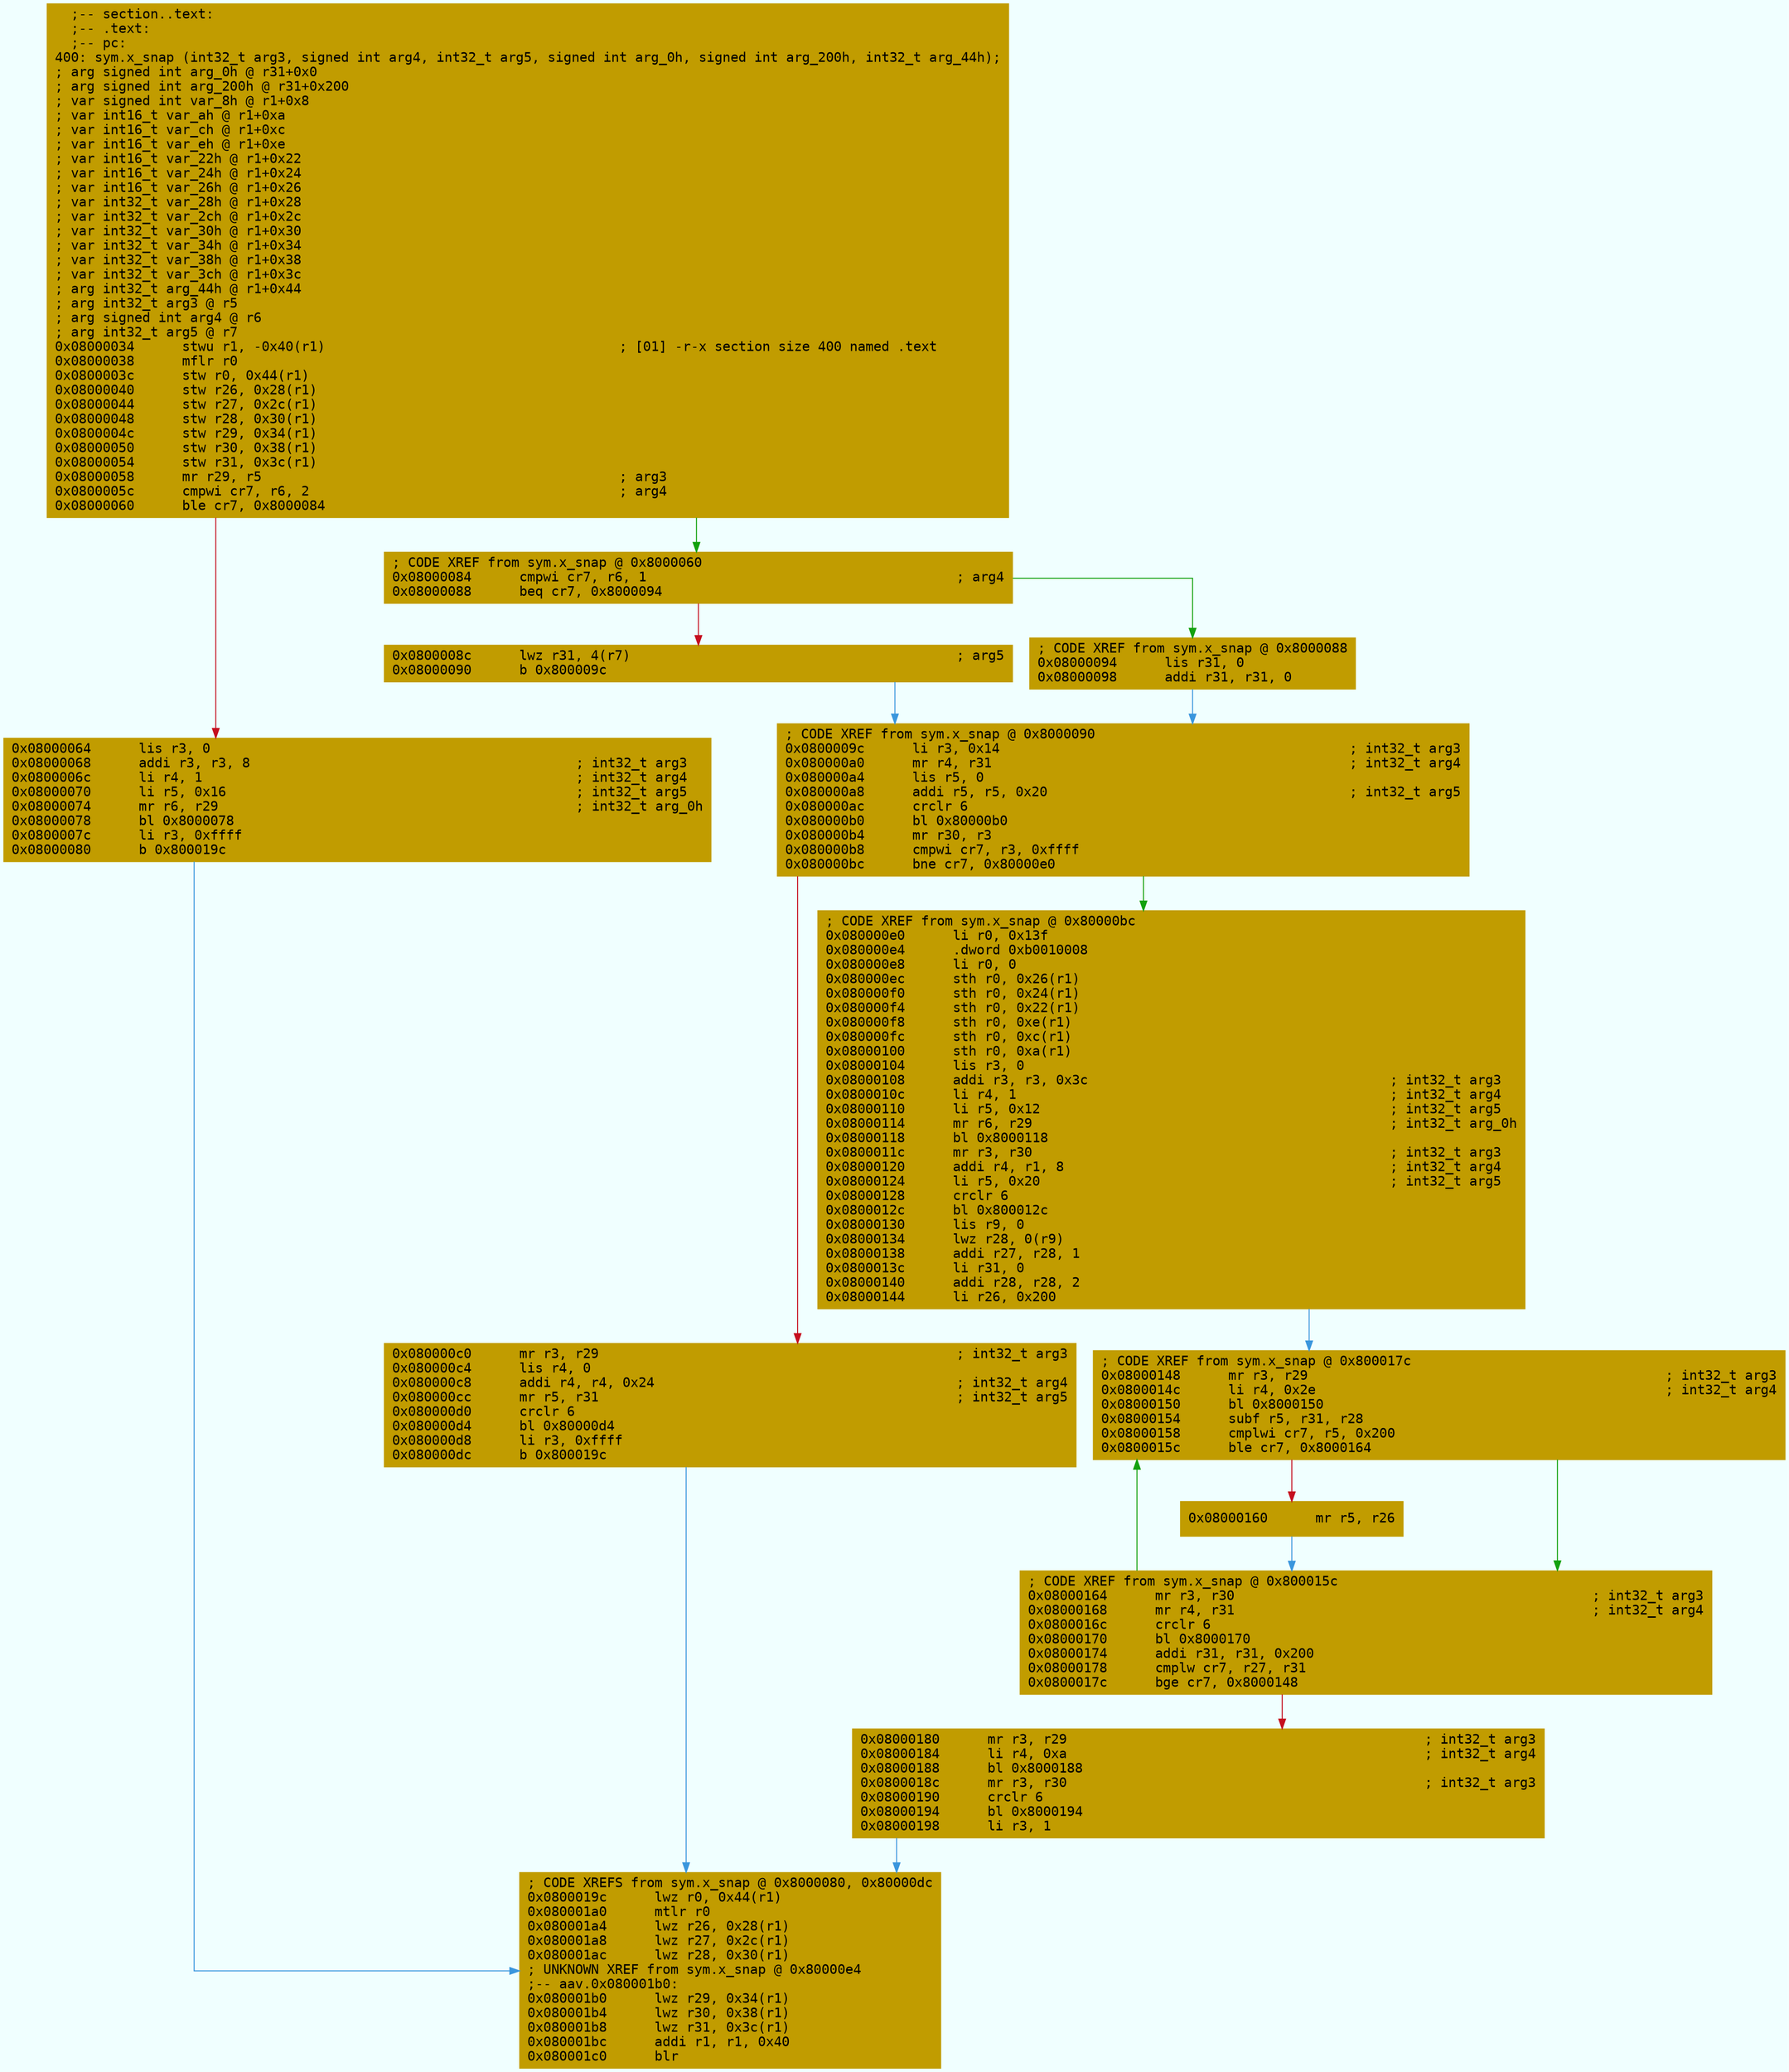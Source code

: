 digraph code {
	graph [bgcolor=azure fontsize=8 fontname="Courier" splines="ortho"];
	node [fillcolor=gray style=filled shape=box];
	edge [arrowhead="normal"];
	"0x08000034" [URL="sym.x_snap/0x08000034", fillcolor="#c19c00",color="#c19c00", fontname="Courier",label="  ;-- section..text:\l  ;-- .text:\l  ;-- pc:\l400: sym.x_snap (int32_t arg3, signed int arg4, int32_t arg5, signed int arg_0h, signed int arg_200h, int32_t arg_44h);\l; arg signed int arg_0h @ r31+0x0\l; arg signed int arg_200h @ r31+0x200\l; var signed int var_8h @ r1+0x8\l; var int16_t var_ah @ r1+0xa\l; var int16_t var_ch @ r1+0xc\l; var int16_t var_eh @ r1+0xe\l; var int16_t var_22h @ r1+0x22\l; var int16_t var_24h @ r1+0x24\l; var int16_t var_26h @ r1+0x26\l; var int32_t var_28h @ r1+0x28\l; var int32_t var_2ch @ r1+0x2c\l; var int32_t var_30h @ r1+0x30\l; var int32_t var_34h @ r1+0x34\l; var int32_t var_38h @ r1+0x38\l; var int32_t var_3ch @ r1+0x3c\l; arg int32_t arg_44h @ r1+0x44\l; arg int32_t arg3 @ r5\l; arg signed int arg4 @ r6\l; arg int32_t arg5 @ r7\l0x08000034      stwu r1, -0x40(r1)                                     ; [01] -r-x section size 400 named .text\l0x08000038      mflr r0\l0x0800003c      stw r0, 0x44(r1)\l0x08000040      stw r26, 0x28(r1)\l0x08000044      stw r27, 0x2c(r1)\l0x08000048      stw r28, 0x30(r1)\l0x0800004c      stw r29, 0x34(r1)\l0x08000050      stw r30, 0x38(r1)\l0x08000054      stw r31, 0x3c(r1)\l0x08000058      mr r29, r5                                             ; arg3\l0x0800005c      cmpwi cr7, r6, 2                                       ; arg4\l0x08000060      ble cr7, 0x8000084\l"]
	"0x08000064" [URL="sym.x_snap/0x08000064", fillcolor="#c19c00",color="#c19c00", fontname="Courier",label="0x08000064      lis r3, 0\l0x08000068      addi r3, r3, 8                                         ; int32_t arg3\l0x0800006c      li r4, 1                                               ; int32_t arg4\l0x08000070      li r5, 0x16                                            ; int32_t arg5\l0x08000074      mr r6, r29                                             ; int32_t arg_0h\l0x08000078      bl 0x8000078\l0x0800007c      li r3, 0xffff\l0x08000080      b 0x800019c\l"]
	"0x08000084" [URL="sym.x_snap/0x08000084", fillcolor="#c19c00",color="#c19c00", fontname="Courier",label="; CODE XREF from sym.x_snap @ 0x8000060\l0x08000084      cmpwi cr7, r6, 1                                       ; arg4\l0x08000088      beq cr7, 0x8000094\l"]
	"0x0800008c" [URL="sym.x_snap/0x0800008c", fillcolor="#c19c00",color="#c19c00", fontname="Courier",label="0x0800008c      lwz r31, 4(r7)                                         ; arg5\l0x08000090      b 0x800009c\l"]
	"0x08000094" [URL="sym.x_snap/0x08000094", fillcolor="#c19c00",color="#c19c00", fontname="Courier",label="; CODE XREF from sym.x_snap @ 0x8000088\l0x08000094      lis r31, 0\l0x08000098      addi r31, r31, 0\l"]
	"0x0800009c" [URL="sym.x_snap/0x0800009c", fillcolor="#c19c00",color="#c19c00", fontname="Courier",label="; CODE XREF from sym.x_snap @ 0x8000090\l0x0800009c      li r3, 0x14                                            ; int32_t arg3\l0x080000a0      mr r4, r31                                             ; int32_t arg4\l0x080000a4      lis r5, 0\l0x080000a8      addi r5, r5, 0x20                                      ; int32_t arg5\l0x080000ac      crclr 6\l0x080000b0      bl 0x80000b0\l0x080000b4      mr r30, r3\l0x080000b8      cmpwi cr7, r3, 0xffff\l0x080000bc      bne cr7, 0x80000e0\l"]
	"0x080000c0" [URL="sym.x_snap/0x080000c0", fillcolor="#c19c00",color="#c19c00", fontname="Courier",label="0x080000c0      mr r3, r29                                             ; int32_t arg3\l0x080000c4      lis r4, 0\l0x080000c8      addi r4, r4, 0x24                                      ; int32_t arg4\l0x080000cc      mr r5, r31                                             ; int32_t arg5\l0x080000d0      crclr 6\l0x080000d4      bl 0x80000d4\l0x080000d8      li r3, 0xffff\l0x080000dc      b 0x800019c\l"]
	"0x080000e0" [URL="sym.x_snap/0x080000e0", fillcolor="#c19c00",color="#c19c00", fontname="Courier",label="; CODE XREF from sym.x_snap @ 0x80000bc\l0x080000e0      li r0, 0x13f\l0x080000e4      .dword 0xb0010008\l0x080000e8      li r0, 0\l0x080000ec      sth r0, 0x26(r1)\l0x080000f0      sth r0, 0x24(r1)\l0x080000f4      sth r0, 0x22(r1)\l0x080000f8      sth r0, 0xe(r1)\l0x080000fc      sth r0, 0xc(r1)\l0x08000100      sth r0, 0xa(r1)\l0x08000104      lis r3, 0\l0x08000108      addi r3, r3, 0x3c                                      ; int32_t arg3\l0x0800010c      li r4, 1                                               ; int32_t arg4\l0x08000110      li r5, 0x12                                            ; int32_t arg5\l0x08000114      mr r6, r29                                             ; int32_t arg_0h\l0x08000118      bl 0x8000118\l0x0800011c      mr r3, r30                                             ; int32_t arg3\l0x08000120      addi r4, r1, 8                                         ; int32_t arg4\l0x08000124      li r5, 0x20                                            ; int32_t arg5\l0x08000128      crclr 6\l0x0800012c      bl 0x800012c\l0x08000130      lis r9, 0\l0x08000134      lwz r28, 0(r9)\l0x08000138      addi r27, r28, 1\l0x0800013c      li r31, 0\l0x08000140      addi r28, r28, 2\l0x08000144      li r26, 0x200\l"]
	"0x08000148" [URL="sym.x_snap/0x08000148", fillcolor="#c19c00",color="#c19c00", fontname="Courier",label="; CODE XREF from sym.x_snap @ 0x800017c\l0x08000148      mr r3, r29                                             ; int32_t arg3\l0x0800014c      li r4, 0x2e                                            ; int32_t arg4\l0x08000150      bl 0x8000150\l0x08000154      subf r5, r31, r28\l0x08000158      cmplwi cr7, r5, 0x200\l0x0800015c      ble cr7, 0x8000164\l"]
	"0x08000160" [URL="sym.x_snap/0x08000160", fillcolor="#c19c00",color="#c19c00", fontname="Courier",label="0x08000160      mr r5, r26\l"]
	"0x08000164" [URL="sym.x_snap/0x08000164", fillcolor="#c19c00",color="#c19c00", fontname="Courier",label="; CODE XREF from sym.x_snap @ 0x800015c\l0x08000164      mr r3, r30                                             ; int32_t arg3\l0x08000168      mr r4, r31                                             ; int32_t arg4\l0x0800016c      crclr 6\l0x08000170      bl 0x8000170\l0x08000174      addi r31, r31, 0x200\l0x08000178      cmplw cr7, r27, r31\l0x0800017c      bge cr7, 0x8000148\l"]
	"0x08000180" [URL="sym.x_snap/0x08000180", fillcolor="#c19c00",color="#c19c00", fontname="Courier",label="0x08000180      mr r3, r29                                             ; int32_t arg3\l0x08000184      li r4, 0xa                                             ; int32_t arg4\l0x08000188      bl 0x8000188\l0x0800018c      mr r3, r30                                             ; int32_t arg3\l0x08000190      crclr 6\l0x08000194      bl 0x8000194\l0x08000198      li r3, 1\l"]
	"0x0800019c" [URL="sym.x_snap/0x0800019c", fillcolor="#c19c00",color="#c19c00", fontname="Courier",label="; CODE XREFS from sym.x_snap @ 0x8000080, 0x80000dc\l0x0800019c      lwz r0, 0x44(r1)\l0x080001a0      mtlr r0\l0x080001a4      lwz r26, 0x28(r1)\l0x080001a8      lwz r27, 0x2c(r1)\l0x080001ac      lwz r28, 0x30(r1)\l; UNKNOWN XREF from sym.x_snap @ 0x80000e4\l;-- aav.0x080001b0:\l0x080001b0      lwz r29, 0x34(r1)\l0x080001b4      lwz r30, 0x38(r1)\l0x080001b8      lwz r31, 0x3c(r1)\l0x080001bc      addi r1, r1, 0x40\l0x080001c0      blr\l"]
        "0x08000034" -> "0x08000084" [color="#13a10e"];
        "0x08000034" -> "0x08000064" [color="#c50f1f"];
        "0x08000064" -> "0x0800019c" [color="#3a96dd"];
        "0x08000084" -> "0x08000094" [color="#13a10e"];
        "0x08000084" -> "0x0800008c" [color="#c50f1f"];
        "0x0800008c" -> "0x0800009c" [color="#3a96dd"];
        "0x08000094" -> "0x0800009c" [color="#3a96dd"];
        "0x0800009c" -> "0x080000e0" [color="#13a10e"];
        "0x0800009c" -> "0x080000c0" [color="#c50f1f"];
        "0x080000c0" -> "0x0800019c" [color="#3a96dd"];
        "0x080000e0" -> "0x08000148" [color="#3a96dd"];
        "0x08000148" -> "0x08000164" [color="#13a10e"];
        "0x08000148" -> "0x08000160" [color="#c50f1f"];
        "0x08000160" -> "0x08000164" [color="#3a96dd"];
        "0x08000164" -> "0x08000148" [color="#13a10e"];
        "0x08000164" -> "0x08000180" [color="#c50f1f"];
        "0x08000180" -> "0x0800019c" [color="#3a96dd"];
}

